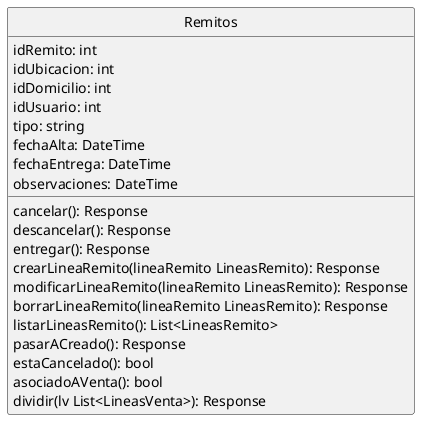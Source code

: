 @startuml Remitos
hide circle
class Remitos{
    idRemito: int
    idUbicacion: int
    idDomicilio: int
    idUsuario: int
    tipo: string
    fechaAlta: DateTime
    fechaEntrega: DateTime
    observaciones: DateTime
    
    cancelar(): Response
    descancelar(): Response
    entregar(): Response
    crearLineaRemito(lineaRemito LineasRemito): Response
    modificarLineaRemito(lineaRemito LineasRemito): Response
    borrarLineaRemito(lineaRemito LineasRemito): Response
    listarLineasRemito(): List<LineasRemito>
    pasarACreado(): Response
    estaCancelado(): bool
    asociadoAVenta(): bool
    dividir(lv List<LineasVenta>): Response
}
@enduml